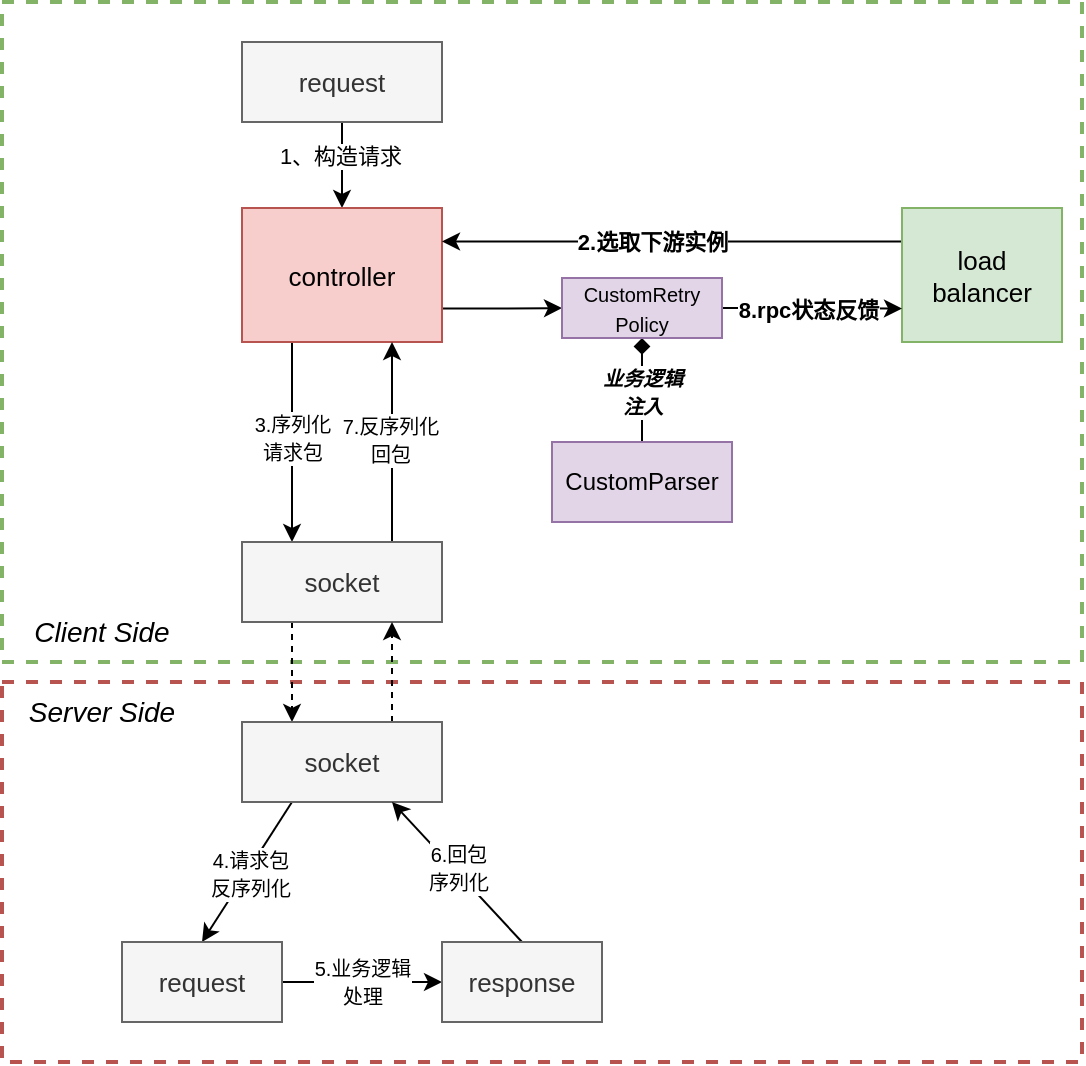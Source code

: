 <mxfile version="21.6.9" type="github" pages="2">
  <diagram name="第 1 页" id="UX-zpANu9l02L_2xd9A8">
    <mxGraphModel dx="954" dy="642" grid="1" gridSize="10" guides="1" tooltips="1" connect="1" arrows="1" fold="1" page="1" pageScale="1" pageWidth="827" pageHeight="1169" math="0" shadow="0">
      <root>
        <mxCell id="0" />
        <mxCell id="1" parent="0" />
        <mxCell id="RqWzHBCH_PlmUvWqNskz-40" value="" style="rounded=0;whiteSpace=wrap;html=1;fontSize=14;fillColor=none;dashed=1;strokeWidth=2;strokeColor=#82b366;" vertex="1" parent="1">
          <mxGeometry x="240" y="150" width="540" height="330" as="geometry" />
        </mxCell>
        <mxCell id="RqWzHBCH_PlmUvWqNskz-41" value="" style="rounded=0;whiteSpace=wrap;html=1;fontSize=14;fillColor=none;dashed=1;strokeWidth=2;strokeColor=#b85450;" vertex="1" parent="1">
          <mxGeometry x="240" y="490" width="540" height="190" as="geometry" />
        </mxCell>
        <mxCell id="RqWzHBCH_PlmUvWqNskz-42" value="" style="edgeStyle=orthogonalEdgeStyle;rounded=0;orthogonalLoop=1;jettySize=auto;html=1;" edge="1" parent="1" source="RqWzHBCH_PlmUvWqNskz-44" target="RqWzHBCH_PlmUvWqNskz-48">
          <mxGeometry relative="1" as="geometry" />
        </mxCell>
        <mxCell id="RqWzHBCH_PlmUvWqNskz-43" value="1、构造请求" style="edgeLabel;html=1;align=center;verticalAlign=middle;resizable=0;points=[];" vertex="1" connectable="0" parent="RqWzHBCH_PlmUvWqNskz-42">
          <mxGeometry x="-0.211" y="-1" relative="1" as="geometry">
            <mxPoint as="offset" />
          </mxGeometry>
        </mxCell>
        <mxCell id="RqWzHBCH_PlmUvWqNskz-44" value="&lt;font style=&quot;font-size: 13px;&quot;&gt;request&lt;/font&gt;" style="rounded=0;whiteSpace=wrap;html=1;fillColor=#f5f5f5;fontColor=#333333;strokeColor=#666666;" vertex="1" parent="1">
          <mxGeometry x="360" y="170" width="100" height="40" as="geometry" />
        </mxCell>
        <mxCell id="RqWzHBCH_PlmUvWqNskz-45" style="edgeStyle=orthogonalEdgeStyle;rounded=0;orthogonalLoop=1;jettySize=auto;html=1;exitX=0.25;exitY=1;exitDx=0;exitDy=0;entryX=0.25;entryY=0;entryDx=0;entryDy=0;" edge="1" parent="1" source="RqWzHBCH_PlmUvWqNskz-48" target="RqWzHBCH_PlmUvWqNskz-52">
          <mxGeometry relative="1" as="geometry" />
        </mxCell>
        <mxCell id="RqWzHBCH_PlmUvWqNskz-46" value="&lt;font style=&quot;font-size: 10px;&quot;&gt;3.序列化&lt;br&gt;请求包&lt;/font&gt;" style="edgeLabel;html=1;align=center;verticalAlign=middle;resizable=0;points=[];" vertex="1" connectable="0" parent="RqWzHBCH_PlmUvWqNskz-45">
          <mxGeometry x="-0.048" relative="1" as="geometry">
            <mxPoint as="offset" />
          </mxGeometry>
        </mxCell>
        <mxCell id="RqWzHBCH_PlmUvWqNskz-47" style="edgeStyle=orthogonalEdgeStyle;rounded=0;orthogonalLoop=1;jettySize=auto;html=1;exitX=1;exitY=0.75;exitDx=0;exitDy=0;entryX=0;entryY=0.5;entryDx=0;entryDy=0;" edge="1" parent="1" source="RqWzHBCH_PlmUvWqNskz-48" target="ivSp4TGl_0vRx6ikEh67-1">
          <mxGeometry relative="1" as="geometry">
            <mxPoint x="520" y="303" as="targetPoint" />
          </mxGeometry>
        </mxCell>
        <mxCell id="RqWzHBCH_PlmUvWqNskz-48" value="&lt;span style=&quot;font-size: 13px;&quot;&gt;controller&lt;br&gt;&lt;/span&gt;" style="rounded=0;whiteSpace=wrap;html=1;fillColor=#f8cecc;strokeColor=#b85450;" vertex="1" parent="1">
          <mxGeometry x="360" y="253" width="100" height="67" as="geometry" />
        </mxCell>
        <mxCell id="RqWzHBCH_PlmUvWqNskz-49" style="edgeStyle=orthogonalEdgeStyle;rounded=0;orthogonalLoop=1;jettySize=auto;html=1;exitX=0.75;exitY=0;exitDx=0;exitDy=0;entryX=0.75;entryY=1;entryDx=0;entryDy=0;" edge="1" parent="1" source="RqWzHBCH_PlmUvWqNskz-52" target="RqWzHBCH_PlmUvWqNskz-48">
          <mxGeometry relative="1" as="geometry" />
        </mxCell>
        <mxCell id="RqWzHBCH_PlmUvWqNskz-50" value="&lt;font style=&quot;font-size: 10px;&quot;&gt;7.反序列化&lt;br&gt;回包&lt;/font&gt;" style="edgeLabel;html=1;align=center;verticalAlign=middle;resizable=0;points=[];" vertex="1" connectable="0" parent="RqWzHBCH_PlmUvWqNskz-49">
          <mxGeometry x="0.035" y="1" relative="1" as="geometry">
            <mxPoint as="offset" />
          </mxGeometry>
        </mxCell>
        <mxCell id="RqWzHBCH_PlmUvWqNskz-51" style="edgeStyle=orthogonalEdgeStyle;rounded=0;orthogonalLoop=1;jettySize=auto;html=1;exitX=0.25;exitY=1;exitDx=0;exitDy=0;entryX=0.25;entryY=0;entryDx=0;entryDy=0;dashed=1;" edge="1" parent="1" source="RqWzHBCH_PlmUvWqNskz-52" target="RqWzHBCH_PlmUvWqNskz-57">
          <mxGeometry relative="1" as="geometry" />
        </mxCell>
        <mxCell id="RqWzHBCH_PlmUvWqNskz-52" value="&lt;span style=&quot;font-size: 13px;&quot;&gt;socket&lt;/span&gt;" style="rounded=0;whiteSpace=wrap;html=1;fillColor=#f5f5f5;fontColor=#333333;strokeColor=#666666;" vertex="1" parent="1">
          <mxGeometry x="360" y="420" width="100" height="40" as="geometry" />
        </mxCell>
        <mxCell id="RqWzHBCH_PlmUvWqNskz-53" value="&lt;i&gt;Client Side&lt;/i&gt;" style="text;html=1;strokeColor=none;fillColor=none;align=center;verticalAlign=middle;whiteSpace=wrap;rounded=0;dashed=1;strokeWidth=2;fontSize=14;" vertex="1" parent="1">
          <mxGeometry x="240" y="450" width="100" height="30" as="geometry" />
        </mxCell>
        <mxCell id="RqWzHBCH_PlmUvWqNskz-54" style="edgeStyle=orthogonalEdgeStyle;rounded=0;orthogonalLoop=1;jettySize=auto;html=1;exitX=0.75;exitY=0;exitDx=0;exitDy=0;entryX=0.75;entryY=1;entryDx=0;entryDy=0;dashed=1;" edge="1" parent="1" source="RqWzHBCH_PlmUvWqNskz-57" target="RqWzHBCH_PlmUvWqNskz-52">
          <mxGeometry relative="1" as="geometry" />
        </mxCell>
        <mxCell id="RqWzHBCH_PlmUvWqNskz-55" style="rounded=0;orthogonalLoop=1;jettySize=auto;html=1;exitX=0.25;exitY=1;exitDx=0;exitDy=0;entryX=0.5;entryY=0;entryDx=0;entryDy=0;" edge="1" parent="1" source="RqWzHBCH_PlmUvWqNskz-57" target="RqWzHBCH_PlmUvWqNskz-68">
          <mxGeometry relative="1" as="geometry" />
        </mxCell>
        <mxCell id="RqWzHBCH_PlmUvWqNskz-56" value="&lt;font style=&quot;font-size: 10px;&quot;&gt;4.请求包&lt;br&gt;反序列化&lt;br&gt;&lt;/font&gt;" style="edgeLabel;html=1;align=center;verticalAlign=middle;resizable=0;points=[];" vertex="1" connectable="0" parent="RqWzHBCH_PlmUvWqNskz-55">
          <mxGeometry x="-0.008" y="1" relative="1" as="geometry">
            <mxPoint as="offset" />
          </mxGeometry>
        </mxCell>
        <mxCell id="RqWzHBCH_PlmUvWqNskz-57" value="&lt;span style=&quot;font-size: 13px;&quot;&gt;socket&lt;/span&gt;" style="rounded=0;whiteSpace=wrap;html=1;fillColor=#f5f5f5;fontColor=#333333;strokeColor=#666666;" vertex="1" parent="1">
          <mxGeometry x="360" y="510" width="100" height="40" as="geometry" />
        </mxCell>
        <mxCell id="RqWzHBCH_PlmUvWqNskz-58" style="edgeStyle=orthogonalEdgeStyle;rounded=0;orthogonalLoop=1;jettySize=auto;html=1;exitX=0;exitY=0.25;exitDx=0;exitDy=0;entryX=1;entryY=0.25;entryDx=0;entryDy=0;" edge="1" parent="1" source="RqWzHBCH_PlmUvWqNskz-60" target="RqWzHBCH_PlmUvWqNskz-48">
          <mxGeometry relative="1" as="geometry" />
        </mxCell>
        <mxCell id="RqWzHBCH_PlmUvWqNskz-59" value="&lt;font size=&quot;1&quot; style=&quot;&quot;&gt;&lt;b style=&quot;font-size: 11px;&quot;&gt;2.选取下游实例&lt;/b&gt;&lt;/font&gt;" style="edgeLabel;html=1;align=center;verticalAlign=middle;resizable=0;points=[];" vertex="1" connectable="0" parent="RqWzHBCH_PlmUvWqNskz-58">
          <mxGeometry x="0.092" relative="1" as="geometry">
            <mxPoint as="offset" />
          </mxGeometry>
        </mxCell>
        <mxCell id="RqWzHBCH_PlmUvWqNskz-60" value="&lt;span style=&quot;font-size: 13px;&quot;&gt;load&lt;br&gt;balancer&lt;br&gt;&lt;/span&gt;" style="rounded=0;whiteSpace=wrap;html=1;fillColor=#d5e8d4;strokeColor=#82b366;" vertex="1" parent="1">
          <mxGeometry x="690" y="253" width="80" height="67" as="geometry" />
        </mxCell>
        <mxCell id="RqWzHBCH_PlmUvWqNskz-61" style="edgeStyle=orthogonalEdgeStyle;rounded=0;orthogonalLoop=1;jettySize=auto;html=1;exitX=0.5;exitY=0;exitDx=0;exitDy=0;entryX=0.5;entryY=1;entryDx=0;entryDy=0;endArrow=diamond;endFill=1;" edge="1" parent="1" source="RqWzHBCH_PlmUvWqNskz-63" target="ivSp4TGl_0vRx6ikEh67-1">
          <mxGeometry relative="1" as="geometry">
            <mxPoint x="560" y="318" as="targetPoint" />
          </mxGeometry>
        </mxCell>
        <mxCell id="RqWzHBCH_PlmUvWqNskz-62" value="&lt;font style=&quot;font-size: 10px;&quot;&gt;&lt;b&gt;&lt;i&gt;业务逻辑&lt;br&gt;注入&lt;/i&gt;&lt;/b&gt;&lt;/font&gt;" style="edgeLabel;html=1;align=center;verticalAlign=middle;resizable=0;points=[];" vertex="1" connectable="0" parent="RqWzHBCH_PlmUvWqNskz-61">
          <mxGeometry x="-0.04" relative="1" as="geometry">
            <mxPoint as="offset" />
          </mxGeometry>
        </mxCell>
        <mxCell id="RqWzHBCH_PlmUvWqNskz-63" value="&lt;font style=&quot;font-size: 12px;&quot;&gt;CustomParser&lt;/font&gt;" style="rounded=0;whiteSpace=wrap;html=1;fillColor=#e1d5e7;strokeColor=#9673a6;" vertex="1" parent="1">
          <mxGeometry x="515" y="370" width="90" height="40" as="geometry" />
        </mxCell>
        <mxCell id="RqWzHBCH_PlmUvWqNskz-64" style="edgeStyle=orthogonalEdgeStyle;rounded=0;orthogonalLoop=1;jettySize=auto;html=1;exitX=1;exitY=0.5;exitDx=0;exitDy=0;entryX=0;entryY=0.75;entryDx=0;entryDy=0;" edge="1" parent="1" source="ivSp4TGl_0vRx6ikEh67-1" target="RqWzHBCH_PlmUvWqNskz-60">
          <mxGeometry relative="1" as="geometry">
            <mxPoint x="600" y="303" as="sourcePoint" />
          </mxGeometry>
        </mxCell>
        <mxCell id="ivSp4TGl_0vRx6ikEh67-2" value="&lt;b style=&quot;border-color: var(--border-color);&quot;&gt;8.rpc状态反馈&lt;/b&gt;" style="edgeLabel;html=1;align=center;verticalAlign=middle;resizable=0;points=[];" vertex="1" connectable="0" parent="RqWzHBCH_PlmUvWqNskz-64">
          <mxGeometry x="-0.048" y="-1" relative="1" as="geometry">
            <mxPoint as="offset" />
          </mxGeometry>
        </mxCell>
        <mxCell id="RqWzHBCH_PlmUvWqNskz-67" value="&lt;font style=&quot;font-size: 10px;&quot;&gt;5.业务逻辑&lt;br&gt;处理&lt;/font&gt;" style="edgeStyle=orthogonalEdgeStyle;rounded=0;orthogonalLoop=1;jettySize=auto;html=1;exitX=1;exitY=0.5;exitDx=0;exitDy=0;" edge="1" parent="1" source="RqWzHBCH_PlmUvWqNskz-68" target="RqWzHBCH_PlmUvWqNskz-71">
          <mxGeometry relative="1" as="geometry" />
        </mxCell>
        <mxCell id="RqWzHBCH_PlmUvWqNskz-68" value="&lt;font style=&quot;font-size: 13px;&quot;&gt;request&lt;/font&gt;" style="rounded=0;whiteSpace=wrap;html=1;fillColor=#f5f5f5;fontColor=#333333;strokeColor=#666666;" vertex="1" parent="1">
          <mxGeometry x="300" y="620" width="80" height="40" as="geometry" />
        </mxCell>
        <mxCell id="RqWzHBCH_PlmUvWqNskz-69" style="rounded=0;orthogonalLoop=1;jettySize=auto;html=1;exitX=0.5;exitY=0;exitDx=0;exitDy=0;entryX=0.75;entryY=1;entryDx=0;entryDy=0;" edge="1" parent="1" source="RqWzHBCH_PlmUvWqNskz-71" target="RqWzHBCH_PlmUvWqNskz-57">
          <mxGeometry relative="1" as="geometry" />
        </mxCell>
        <mxCell id="RqWzHBCH_PlmUvWqNskz-70" value="&lt;font style=&quot;font-size: 10px;&quot;&gt;6.回包&lt;br&gt;序列化&lt;/font&gt;" style="edgeLabel;html=1;align=center;verticalAlign=middle;resizable=0;points=[];" vertex="1" connectable="0" parent="RqWzHBCH_PlmUvWqNskz-69">
          <mxGeometry x="0.037" y="-2" relative="1" as="geometry">
            <mxPoint as="offset" />
          </mxGeometry>
        </mxCell>
        <mxCell id="RqWzHBCH_PlmUvWqNskz-71" value="&lt;font style=&quot;font-size: 13px;&quot;&gt;response&lt;/font&gt;" style="rounded=0;whiteSpace=wrap;html=1;fillColor=#f5f5f5;fontColor=#333333;strokeColor=#666666;" vertex="1" parent="1">
          <mxGeometry x="460" y="620" width="80" height="40" as="geometry" />
        </mxCell>
        <mxCell id="RqWzHBCH_PlmUvWqNskz-72" value="&lt;i&gt;Server Side&lt;/i&gt;" style="text;html=1;strokeColor=none;fillColor=none;align=center;verticalAlign=middle;whiteSpace=wrap;rounded=0;dashed=1;strokeWidth=2;fontSize=14;" vertex="1" parent="1">
          <mxGeometry x="240" y="490" width="100" height="30" as="geometry" />
        </mxCell>
        <mxCell id="ivSp4TGl_0vRx6ikEh67-1" value="&lt;font style=&quot;font-size: 10px;&quot;&gt;CustomRetry&lt;br&gt;Policy&lt;/font&gt;" style="rounded=0;whiteSpace=wrap;html=1;fillColor=#e1d5e7;strokeColor=#9673a6;" vertex="1" parent="1">
          <mxGeometry x="520" y="288" width="80" height="30" as="geometry" />
        </mxCell>
      </root>
    </mxGraphModel>
  </diagram>
  <diagram id="IFVJ6YLkmLErdK7zbpK5" name="第 2 页">
    <mxGraphModel dx="867" dy="584" grid="1" gridSize="10" guides="1" tooltips="1" connect="1" arrows="1" fold="1" page="1" pageScale="1" pageWidth="827" pageHeight="1169" math="0" shadow="0">
      <root>
        <mxCell id="0" />
        <mxCell id="1" parent="0" />
        <mxCell id="9dsMTAkPUT5nBHJXUEIt-1" value="" style="rounded=0;whiteSpace=wrap;html=1;fontSize=14;fillColor=none;dashed=1;strokeWidth=2;strokeColor=#82b366;" vertex="1" parent="1">
          <mxGeometry x="240" y="150" width="540" height="330" as="geometry" />
        </mxCell>
        <mxCell id="9dsMTAkPUT5nBHJXUEIt-2" value="" style="rounded=0;whiteSpace=wrap;html=1;fontSize=14;fillColor=none;dashed=1;strokeWidth=2;strokeColor=#b85450;" vertex="1" parent="1">
          <mxGeometry x="240" y="490" width="540" height="190" as="geometry" />
        </mxCell>
        <mxCell id="9dsMTAkPUT5nBHJXUEIt-3" value="" style="edgeStyle=orthogonalEdgeStyle;rounded=0;orthogonalLoop=1;jettySize=auto;html=1;" edge="1" parent="1" source="9dsMTAkPUT5nBHJXUEIt-5" target="9dsMTAkPUT5nBHJXUEIt-9">
          <mxGeometry relative="1" as="geometry" />
        </mxCell>
        <mxCell id="9dsMTAkPUT5nBHJXUEIt-4" value="1、构造请求" style="edgeLabel;html=1;align=center;verticalAlign=middle;resizable=0;points=[];" vertex="1" connectable="0" parent="9dsMTAkPUT5nBHJXUEIt-3">
          <mxGeometry x="-0.211" y="-1" relative="1" as="geometry">
            <mxPoint as="offset" />
          </mxGeometry>
        </mxCell>
        <mxCell id="9dsMTAkPUT5nBHJXUEIt-5" value="&lt;font style=&quot;font-size: 13px;&quot;&gt;request&lt;/font&gt;" style="rounded=0;whiteSpace=wrap;html=1;fillColor=#f5f5f5;fontColor=#333333;strokeColor=#666666;" vertex="1" parent="1">
          <mxGeometry x="360" y="170" width="100" height="40" as="geometry" />
        </mxCell>
        <mxCell id="9dsMTAkPUT5nBHJXUEIt-6" style="edgeStyle=orthogonalEdgeStyle;rounded=0;orthogonalLoop=1;jettySize=auto;html=1;exitX=0.25;exitY=1;exitDx=0;exitDy=0;entryX=0.25;entryY=0;entryDx=0;entryDy=0;" edge="1" parent="1" source="9dsMTAkPUT5nBHJXUEIt-9" target="9dsMTAkPUT5nBHJXUEIt-13">
          <mxGeometry relative="1" as="geometry" />
        </mxCell>
        <mxCell id="9dsMTAkPUT5nBHJXUEIt-7" value="&lt;font style=&quot;font-size: 10px;&quot;&gt;3.序列化&lt;br&gt;请求包&lt;/font&gt;" style="edgeLabel;html=1;align=center;verticalAlign=middle;resizable=0;points=[];" vertex="1" connectable="0" parent="9dsMTAkPUT5nBHJXUEIt-6">
          <mxGeometry x="-0.048" relative="1" as="geometry">
            <mxPoint as="offset" />
          </mxGeometry>
        </mxCell>
        <mxCell id="vDuKL3tH47PcjKiAxuXv-2" style="edgeStyle=orthogonalEdgeStyle;rounded=0;orthogonalLoop=1;jettySize=auto;html=1;exitX=1;exitY=0.75;exitDx=0;exitDy=0;entryX=0;entryY=0.5;entryDx=0;entryDy=0;" edge="1" parent="1" source="9dsMTAkPUT5nBHJXUEIt-9" target="vDuKL3tH47PcjKiAxuXv-1">
          <mxGeometry relative="1" as="geometry" />
        </mxCell>
        <mxCell id="9dsMTAkPUT5nBHJXUEIt-9" value="&lt;span style=&quot;font-size: 13px;&quot;&gt;controller&lt;br&gt;&lt;/span&gt;" style="rounded=0;whiteSpace=wrap;html=1;fillColor=#f8cecc;strokeColor=#b85450;" vertex="1" parent="1">
          <mxGeometry x="360" y="253" width="100" height="67" as="geometry" />
        </mxCell>
        <mxCell id="9dsMTAkPUT5nBHJXUEIt-10" style="edgeStyle=orthogonalEdgeStyle;rounded=0;orthogonalLoop=1;jettySize=auto;html=1;exitX=0.75;exitY=0;exitDx=0;exitDy=0;entryX=0.75;entryY=1;entryDx=0;entryDy=0;" edge="1" parent="1" source="9dsMTAkPUT5nBHJXUEIt-13" target="9dsMTAkPUT5nBHJXUEIt-9">
          <mxGeometry relative="1" as="geometry" />
        </mxCell>
        <mxCell id="9dsMTAkPUT5nBHJXUEIt-11" value="&lt;font style=&quot;font-size: 10px;&quot;&gt;7.反序列化&lt;br&gt;回包&lt;/font&gt;" style="edgeLabel;html=1;align=center;verticalAlign=middle;resizable=0;points=[];" vertex="1" connectable="0" parent="9dsMTAkPUT5nBHJXUEIt-10">
          <mxGeometry x="0.035" y="1" relative="1" as="geometry">
            <mxPoint as="offset" />
          </mxGeometry>
        </mxCell>
        <mxCell id="9dsMTAkPUT5nBHJXUEIt-12" style="edgeStyle=orthogonalEdgeStyle;rounded=0;orthogonalLoop=1;jettySize=auto;html=1;exitX=0.25;exitY=1;exitDx=0;exitDy=0;entryX=0.25;entryY=0;entryDx=0;entryDy=0;dashed=1;" edge="1" parent="1" source="9dsMTAkPUT5nBHJXUEIt-13" target="9dsMTAkPUT5nBHJXUEIt-18">
          <mxGeometry relative="1" as="geometry" />
        </mxCell>
        <mxCell id="9dsMTAkPUT5nBHJXUEIt-13" value="&lt;span style=&quot;font-size: 13px;&quot;&gt;socket&lt;/span&gt;" style="rounded=0;whiteSpace=wrap;html=1;fillColor=#f5f5f5;fontColor=#333333;strokeColor=#666666;" vertex="1" parent="1">
          <mxGeometry x="360" y="420" width="100" height="40" as="geometry" />
        </mxCell>
        <mxCell id="9dsMTAkPUT5nBHJXUEIt-14" value="&lt;i&gt;Client Side&lt;/i&gt;" style="text;html=1;strokeColor=none;fillColor=none;align=center;verticalAlign=middle;whiteSpace=wrap;rounded=0;dashed=1;strokeWidth=2;fontSize=14;" vertex="1" parent="1">
          <mxGeometry x="240" y="450" width="100" height="30" as="geometry" />
        </mxCell>
        <mxCell id="9dsMTAkPUT5nBHJXUEIt-15" style="edgeStyle=orthogonalEdgeStyle;rounded=0;orthogonalLoop=1;jettySize=auto;html=1;exitX=0.75;exitY=0;exitDx=0;exitDy=0;entryX=0.75;entryY=1;entryDx=0;entryDy=0;dashed=1;" edge="1" parent="1" source="9dsMTAkPUT5nBHJXUEIt-18" target="9dsMTAkPUT5nBHJXUEIt-13">
          <mxGeometry relative="1" as="geometry" />
        </mxCell>
        <mxCell id="9dsMTAkPUT5nBHJXUEIt-16" style="rounded=0;orthogonalLoop=1;jettySize=auto;html=1;exitX=0.25;exitY=1;exitDx=0;exitDy=0;entryX=0.5;entryY=0;entryDx=0;entryDy=0;" edge="1" parent="1" source="9dsMTAkPUT5nBHJXUEIt-18" target="9dsMTAkPUT5nBHJXUEIt-29">
          <mxGeometry relative="1" as="geometry" />
        </mxCell>
        <mxCell id="9dsMTAkPUT5nBHJXUEIt-17" value="&lt;font style=&quot;font-size: 10px;&quot;&gt;4.请求包&lt;br&gt;反序列化&lt;br&gt;&lt;/font&gt;" style="edgeLabel;html=1;align=center;verticalAlign=middle;resizable=0;points=[];" vertex="1" connectable="0" parent="9dsMTAkPUT5nBHJXUEIt-16">
          <mxGeometry x="-0.008" y="1" relative="1" as="geometry">
            <mxPoint as="offset" />
          </mxGeometry>
        </mxCell>
        <mxCell id="9dsMTAkPUT5nBHJXUEIt-18" value="&lt;span style=&quot;font-size: 13px;&quot;&gt;socket&lt;/span&gt;" style="rounded=0;whiteSpace=wrap;html=1;fillColor=#f5f5f5;fontColor=#333333;strokeColor=#666666;" vertex="1" parent="1">
          <mxGeometry x="360" y="510" width="100" height="40" as="geometry" />
        </mxCell>
        <mxCell id="9dsMTAkPUT5nBHJXUEIt-19" style="edgeStyle=orthogonalEdgeStyle;rounded=0;orthogonalLoop=1;jettySize=auto;html=1;exitX=0;exitY=0.25;exitDx=0;exitDy=0;entryX=1;entryY=0.25;entryDx=0;entryDy=0;" edge="1" parent="1" source="9dsMTAkPUT5nBHJXUEIt-21" target="9dsMTAkPUT5nBHJXUEIt-9">
          <mxGeometry relative="1" as="geometry" />
        </mxCell>
        <mxCell id="9dsMTAkPUT5nBHJXUEIt-20" value="&lt;font size=&quot;1&quot; style=&quot;&quot;&gt;&lt;b style=&quot;font-size: 11px;&quot;&gt;2.选取下游实例&lt;/b&gt;&lt;/font&gt;" style="edgeLabel;html=1;align=center;verticalAlign=middle;resizable=0;points=[];" vertex="1" connectable="0" parent="9dsMTAkPUT5nBHJXUEIt-19">
          <mxGeometry x="0.092" relative="1" as="geometry">
            <mxPoint as="offset" />
          </mxGeometry>
        </mxCell>
        <mxCell id="9dsMTAkPUT5nBHJXUEIt-21" value="&lt;span style=&quot;font-size: 13px;&quot;&gt;load&lt;br&gt;balancer&lt;br&gt;&lt;/span&gt;" style="rounded=0;whiteSpace=wrap;html=1;fillColor=#d5e8d4;strokeColor=#82b366;" vertex="1" parent="1">
          <mxGeometry x="690" y="253" width="80" height="67" as="geometry" />
        </mxCell>
        <mxCell id="9dsMTAkPUT5nBHJXUEIt-28" value="&lt;font style=&quot;font-size: 10px;&quot;&gt;5.业务逻辑&lt;br&gt;处理&lt;/font&gt;" style="edgeStyle=orthogonalEdgeStyle;rounded=0;orthogonalLoop=1;jettySize=auto;html=1;exitX=1;exitY=0.5;exitDx=0;exitDy=0;" edge="1" parent="1" source="9dsMTAkPUT5nBHJXUEIt-29" target="9dsMTAkPUT5nBHJXUEIt-32">
          <mxGeometry relative="1" as="geometry" />
        </mxCell>
        <mxCell id="9dsMTAkPUT5nBHJXUEIt-29" value="&lt;font style=&quot;font-size: 13px;&quot;&gt;request&lt;/font&gt;" style="rounded=0;whiteSpace=wrap;html=1;fillColor=#f5f5f5;fontColor=#333333;strokeColor=#666666;" vertex="1" parent="1">
          <mxGeometry x="300" y="620" width="80" height="40" as="geometry" />
        </mxCell>
        <mxCell id="9dsMTAkPUT5nBHJXUEIt-30" style="rounded=0;orthogonalLoop=1;jettySize=auto;html=1;exitX=0.5;exitY=0;exitDx=0;exitDy=0;entryX=0.75;entryY=1;entryDx=0;entryDy=0;" edge="1" parent="1" source="9dsMTAkPUT5nBHJXUEIt-32" target="9dsMTAkPUT5nBHJXUEIt-18">
          <mxGeometry relative="1" as="geometry" />
        </mxCell>
        <mxCell id="9dsMTAkPUT5nBHJXUEIt-31" value="&lt;font style=&quot;font-size: 10px;&quot;&gt;6.回包&lt;br&gt;序列化&lt;/font&gt;" style="edgeLabel;html=1;align=center;verticalAlign=middle;resizable=0;points=[];" vertex="1" connectable="0" parent="9dsMTAkPUT5nBHJXUEIt-30">
          <mxGeometry x="0.037" y="-2" relative="1" as="geometry">
            <mxPoint as="offset" />
          </mxGeometry>
        </mxCell>
        <mxCell id="9dsMTAkPUT5nBHJXUEIt-32" value="&lt;font style=&quot;font-size: 13px;&quot;&gt;response&lt;/font&gt;" style="rounded=0;whiteSpace=wrap;html=1;fillColor=#f5f5f5;fontColor=#333333;strokeColor=#666666;" vertex="1" parent="1">
          <mxGeometry x="460" y="620" width="80" height="40" as="geometry" />
        </mxCell>
        <mxCell id="9dsMTAkPUT5nBHJXUEIt-33" value="&lt;i&gt;Server Side&lt;/i&gt;" style="text;html=1;strokeColor=none;fillColor=none;align=center;verticalAlign=middle;whiteSpace=wrap;rounded=0;dashed=1;strokeWidth=2;fontSize=14;" vertex="1" parent="1">
          <mxGeometry x="240" y="490" width="100" height="30" as="geometry" />
        </mxCell>
        <mxCell id="vDuKL3tH47PcjKiAxuXv-3" style="edgeStyle=orthogonalEdgeStyle;rounded=0;orthogonalLoop=1;jettySize=auto;html=1;exitX=1;exitY=0.5;exitDx=0;exitDy=0;entryX=0;entryY=0.75;entryDx=0;entryDy=0;" edge="1" parent="1" source="vDuKL3tH47PcjKiAxuXv-1" target="9dsMTAkPUT5nBHJXUEIt-21">
          <mxGeometry relative="1" as="geometry" />
        </mxCell>
        <mxCell id="vDuKL3tH47PcjKiAxuXv-4" value="&lt;b style=&quot;border-color: var(--border-color);&quot;&gt;8.rpc状态反馈&lt;/b&gt;" style="edgeLabel;html=1;align=center;verticalAlign=middle;resizable=0;points=[];" vertex="1" connectable="0" parent="vDuKL3tH47PcjKiAxuXv-3">
          <mxGeometry x="-0.024" y="1" relative="1" as="geometry">
            <mxPoint as="offset" />
          </mxGeometry>
        </mxCell>
        <mxCell id="vDuKL3tH47PcjKiAxuXv-1" value="&lt;font style=&quot;font-size: 10px;&quot;&gt;Retry&lt;br&gt;Policy&lt;/font&gt;" style="rounded=0;whiteSpace=wrap;html=1;fillColor=#e1d5e7;strokeColor=#9673a6;" vertex="1" parent="1">
          <mxGeometry x="520" y="289" width="50" height="30" as="geometry" />
        </mxCell>
      </root>
    </mxGraphModel>
  </diagram>
</mxfile>
